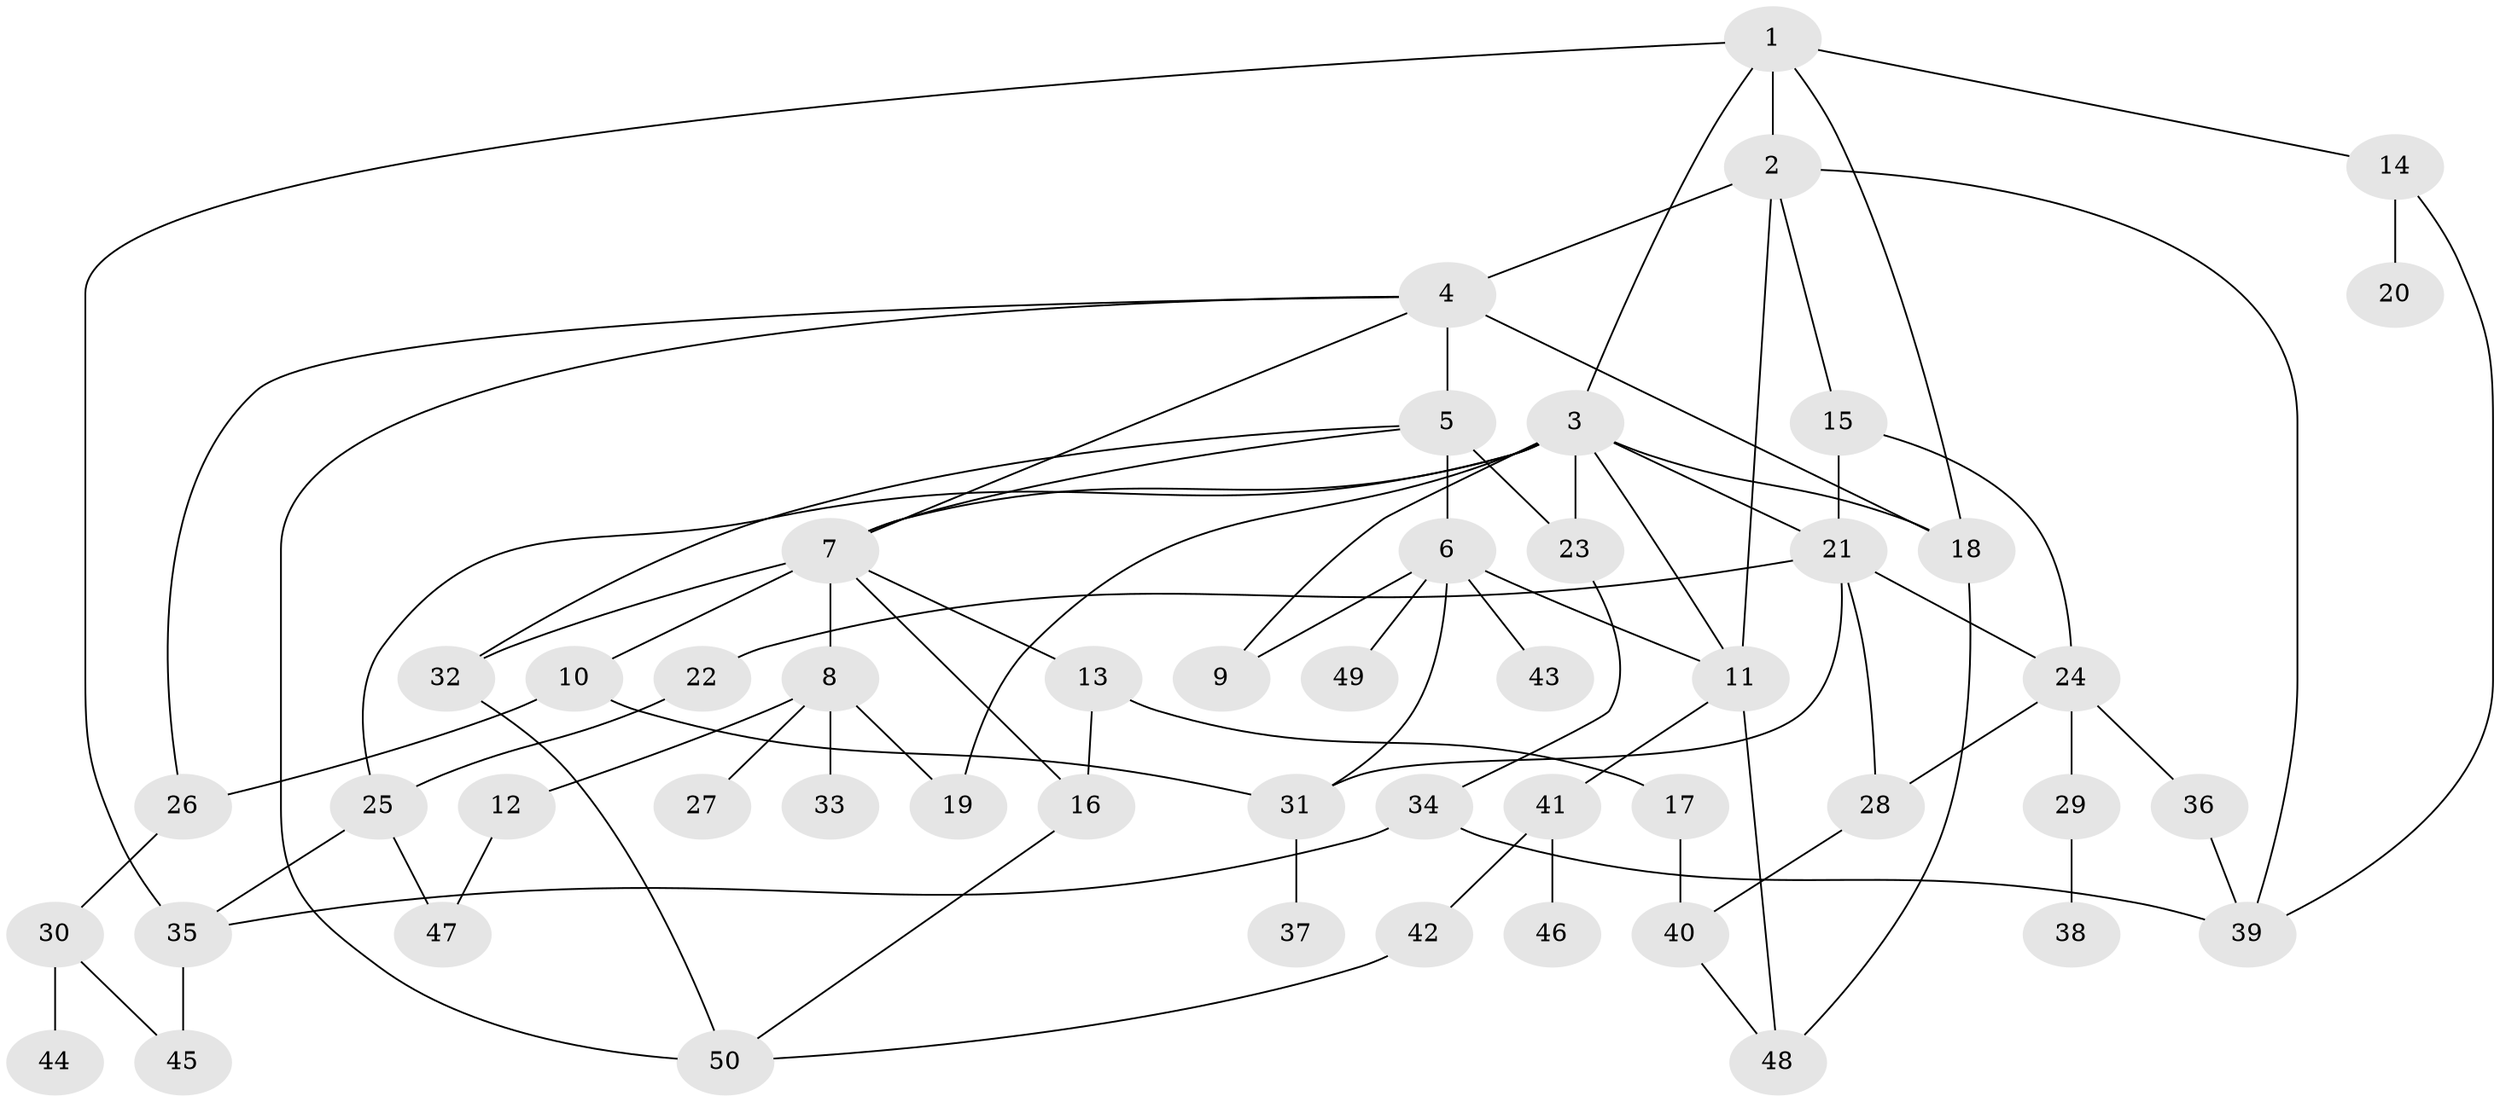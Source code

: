// original degree distribution, {5: 0.11267605633802817, 3: 0.30985915492957744, 6: 0.04225352112676056, 8: 0.014084507042253521, 2: 0.323943661971831, 1: 0.11267605633802817, 4: 0.08450704225352113}
// Generated by graph-tools (version 1.1) at 2025/49/03/04/25 22:49:13]
// undirected, 50 vertices, 80 edges
graph export_dot {
  node [color=gray90,style=filled];
  1;
  2;
  3;
  4;
  5;
  6;
  7;
  8;
  9;
  10;
  11;
  12;
  13;
  14;
  15;
  16;
  17;
  18;
  19;
  20;
  21;
  22;
  23;
  24;
  25;
  26;
  27;
  28;
  29;
  30;
  31;
  32;
  33;
  34;
  35;
  36;
  37;
  38;
  39;
  40;
  41;
  42;
  43;
  44;
  45;
  46;
  47;
  48;
  49;
  50;
  1 -- 2 [weight=1.0];
  1 -- 3 [weight=1.0];
  1 -- 14 [weight=1.0];
  1 -- 18 [weight=1.0];
  1 -- 35 [weight=1.0];
  2 -- 4 [weight=1.0];
  2 -- 11 [weight=1.0];
  2 -- 15 [weight=1.0];
  2 -- 39 [weight=1.0];
  3 -- 7 [weight=1.0];
  3 -- 9 [weight=1.0];
  3 -- 11 [weight=1.0];
  3 -- 18 [weight=1.0];
  3 -- 19 [weight=1.0];
  3 -- 21 [weight=1.0];
  3 -- 23 [weight=1.0];
  3 -- 25 [weight=1.0];
  4 -- 5 [weight=1.0];
  4 -- 7 [weight=1.0];
  4 -- 18 [weight=2.0];
  4 -- 26 [weight=1.0];
  4 -- 50 [weight=1.0];
  5 -- 6 [weight=2.0];
  5 -- 7 [weight=1.0];
  5 -- 23 [weight=1.0];
  5 -- 32 [weight=1.0];
  6 -- 9 [weight=1.0];
  6 -- 11 [weight=1.0];
  6 -- 31 [weight=1.0];
  6 -- 43 [weight=2.0];
  6 -- 49 [weight=1.0];
  7 -- 8 [weight=1.0];
  7 -- 10 [weight=1.0];
  7 -- 13 [weight=1.0];
  7 -- 16 [weight=1.0];
  7 -- 32 [weight=1.0];
  8 -- 12 [weight=1.0];
  8 -- 19 [weight=1.0];
  8 -- 27 [weight=1.0];
  8 -- 33 [weight=1.0];
  10 -- 26 [weight=1.0];
  10 -- 31 [weight=1.0];
  11 -- 41 [weight=1.0];
  11 -- 48 [weight=1.0];
  12 -- 47 [weight=1.0];
  13 -- 16 [weight=1.0];
  13 -- 17 [weight=1.0];
  14 -- 20 [weight=1.0];
  14 -- 39 [weight=1.0];
  15 -- 21 [weight=1.0];
  15 -- 24 [weight=1.0];
  16 -- 50 [weight=1.0];
  17 -- 40 [weight=1.0];
  18 -- 48 [weight=1.0];
  21 -- 22 [weight=1.0];
  21 -- 24 [weight=1.0];
  21 -- 28 [weight=1.0];
  21 -- 31 [weight=1.0];
  22 -- 25 [weight=1.0];
  23 -- 34 [weight=1.0];
  24 -- 28 [weight=1.0];
  24 -- 29 [weight=1.0];
  24 -- 36 [weight=1.0];
  25 -- 35 [weight=1.0];
  25 -- 47 [weight=1.0];
  26 -- 30 [weight=1.0];
  28 -- 40 [weight=1.0];
  29 -- 38 [weight=1.0];
  30 -- 44 [weight=1.0];
  30 -- 45 [weight=1.0];
  31 -- 37 [weight=1.0];
  32 -- 50 [weight=1.0];
  34 -- 35 [weight=1.0];
  34 -- 39 [weight=1.0];
  35 -- 45 [weight=1.0];
  36 -- 39 [weight=1.0];
  40 -- 48 [weight=1.0];
  41 -- 42 [weight=1.0];
  41 -- 46 [weight=1.0];
  42 -- 50 [weight=1.0];
}
